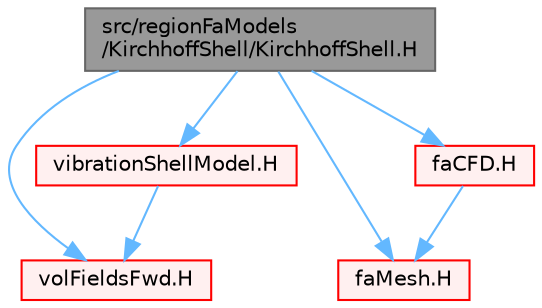 digraph "src/regionFaModels/KirchhoffShell/KirchhoffShell.H"
{
 // LATEX_PDF_SIZE
  bgcolor="transparent";
  edge [fontname=Helvetica,fontsize=10,labelfontname=Helvetica,labelfontsize=10];
  node [fontname=Helvetica,fontsize=10,shape=box,height=0.2,width=0.4];
  Node1 [id="Node000001",label="src/regionFaModels\l/KirchhoffShell/KirchhoffShell.H",height=0.2,width=0.4,color="gray40", fillcolor="grey60", style="filled", fontcolor="black",tooltip=" "];
  Node1 -> Node2 [id="edge1_Node000001_Node000002",color="steelblue1",style="solid",tooltip=" "];
  Node2 [id="Node000002",label="volFieldsFwd.H",height=0.2,width=0.4,color="red", fillcolor="#FFF0F0", style="filled",URL="$volFieldsFwd_8H.html",tooltip="Forwards and collection of common volume field types."];
  Node1 -> Node128 [id="edge2_Node000001_Node000128",color="steelblue1",style="solid",tooltip=" "];
  Node128 [id="Node000128",label="vibrationShellModel.H",height=0.2,width=0.4,color="red", fillcolor="#FFF0F0", style="filled",URL="$vibrationShellModel_8H.html",tooltip=" "];
  Node128 -> Node2 [id="edge3_Node000128_Node000002",color="steelblue1",style="solid",tooltip=" "];
  Node1 -> Node379 [id="edge4_Node000001_Node000379",color="steelblue1",style="solid",tooltip=" "];
  Node379 [id="Node000379",label="faMesh.H",height=0.2,width=0.4,color="red", fillcolor="#FFF0F0", style="filled",URL="$faMesh_8H.html",tooltip=" "];
  Node1 -> Node421 [id="edge5_Node000001_Node000421",color="steelblue1",style="solid",tooltip=" "];
  Node421 [id="Node000421",label="faCFD.H",height=0.2,width=0.4,color="red", fillcolor="#FFF0F0", style="filled",URL="$faCFD_8H.html",tooltip=" "];
  Node421 -> Node379 [id="edge6_Node000421_Node000379",color="steelblue1",style="solid",tooltip=" "];
}
